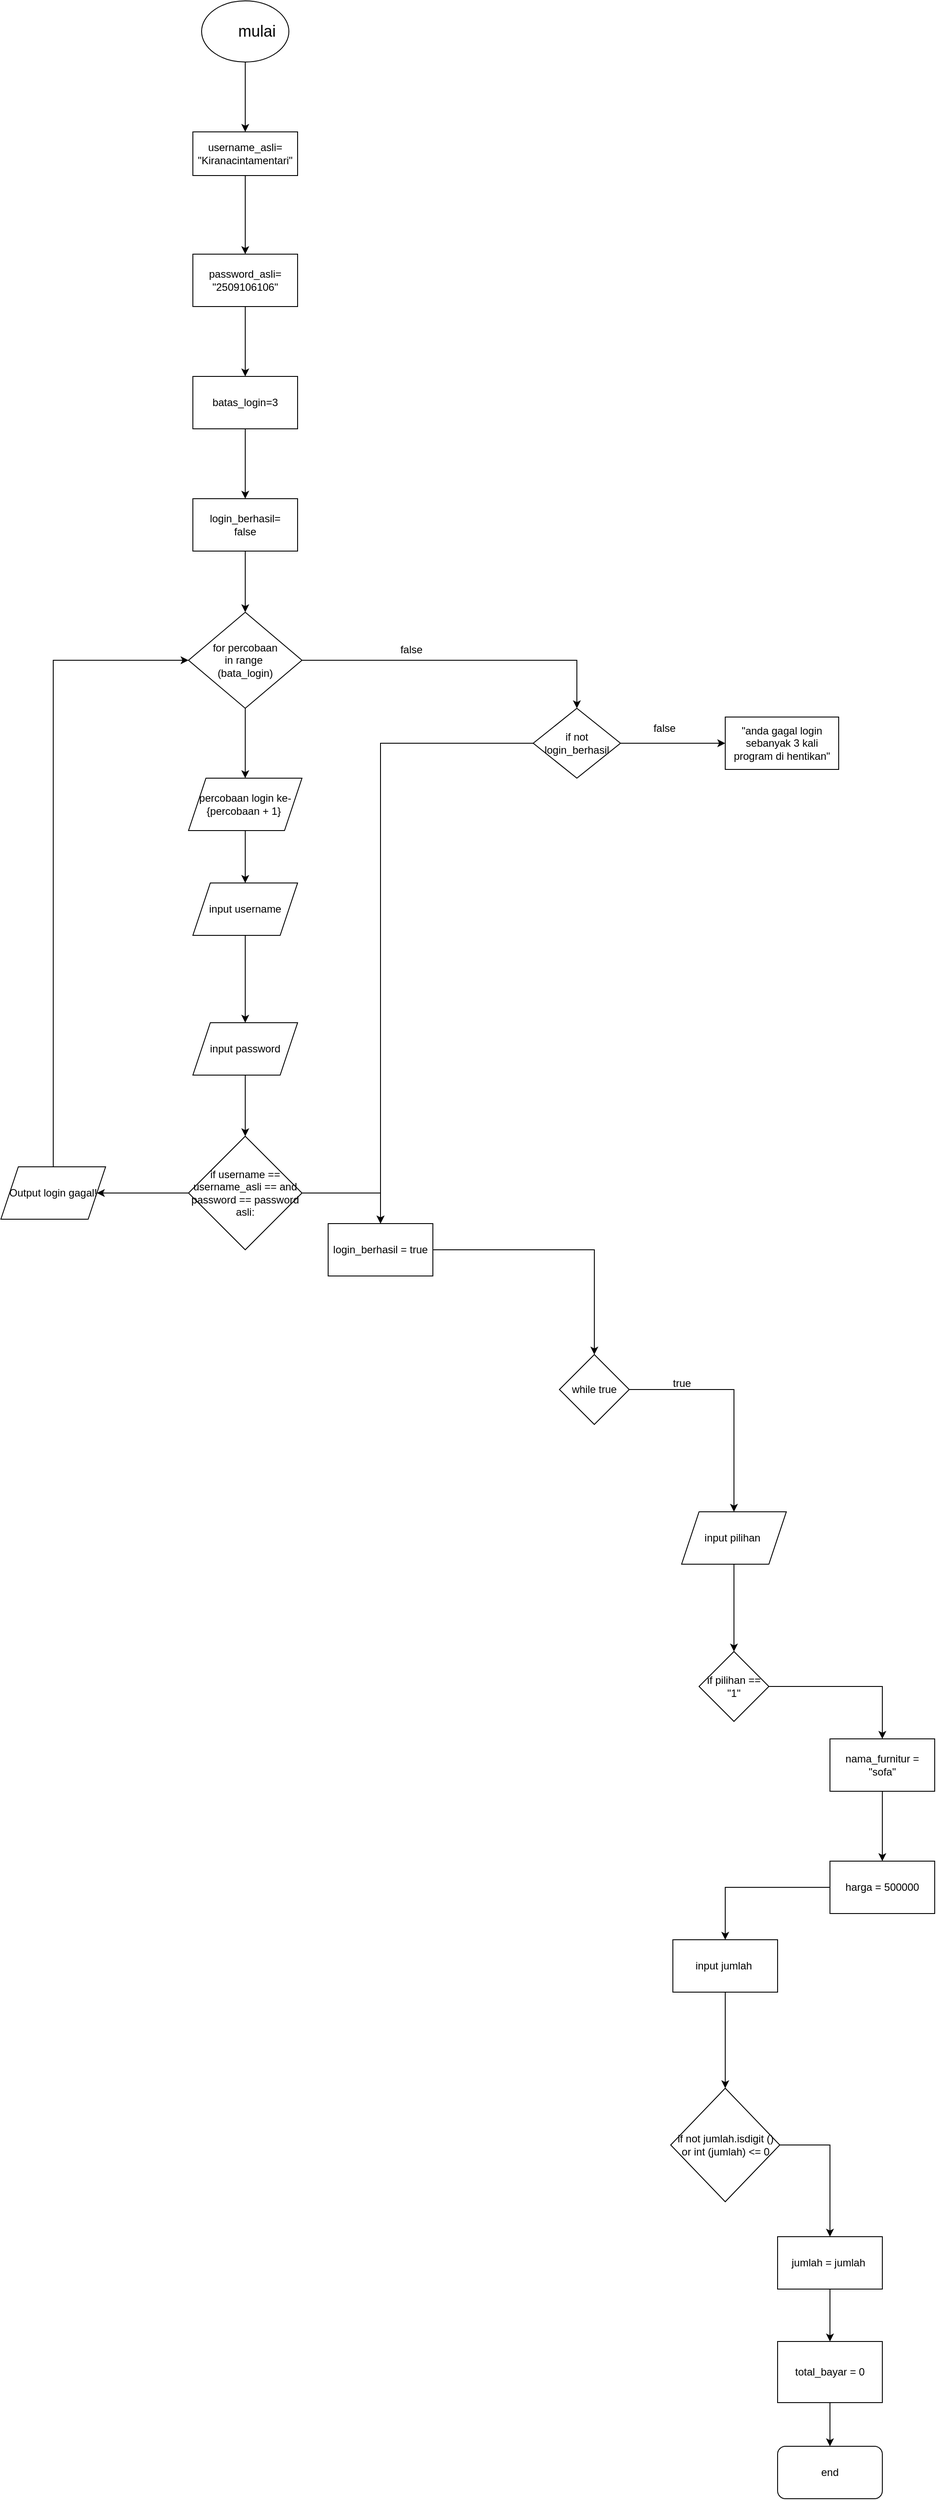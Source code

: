 <mxfile version="28.2.7" pages="4">
  <diagram name="Page-1" id="GvRuQdCMXNg_Fk4Ry_nd">
    <mxGraphModel dx="912" dy="1838" grid="1" gridSize="10" guides="1" tooltips="1" connect="1" arrows="1" fold="1" page="1" pageScale="1" pageWidth="827" pageHeight="1169" math="0" shadow="0">
      <root>
        <mxCell id="0" />
        <mxCell id="1" parent="0" />
        <mxCell id="LYfTnZYu33YeIZnlkIy6-5" style="edgeStyle=orthogonalEdgeStyle;rounded=0;orthogonalLoop=1;jettySize=auto;html=1;entryX=0.5;entryY=0;entryDx=0;entryDy=0;" parent="1" source="LYfTnZYu33YeIZnlkIy6-1" target="LYfTnZYu33YeIZnlkIy6-6" edge="1">
          <mxGeometry relative="1" as="geometry">
            <mxPoint x="380" y="-970" as="targetPoint" />
          </mxGeometry>
        </mxCell>
        <mxCell id="LYfTnZYu33YeIZnlkIy6-1" value="&lt;div style=&quot;&quot;&gt;&lt;span style=&quot;font-size: 18px; background-color: transparent; color: light-dark(rgb(0, 0, 0), rgb(255, 255, 255)); white-space: pre;&quot;&gt;&#x9;&lt;/span&gt;&lt;span style=&quot;font-size: 18px; background-color: transparent; color: light-dark(rgb(0, 0, 0), rgb(255, 255, 255));&quot;&gt;mulai&lt;/span&gt;&lt;/div&gt;" style="ellipse;whiteSpace=wrap;html=1;align=left;" parent="1" vertex="1">
          <mxGeometry x="330" y="-1130" width="100" height="70" as="geometry" />
        </mxCell>
        <mxCell id="LYfTnZYu33YeIZnlkIy6-11" style="edgeStyle=orthogonalEdgeStyle;rounded=0;orthogonalLoop=1;jettySize=auto;html=1;exitX=0.5;exitY=1;exitDx=0;exitDy=0;entryX=0.5;entryY=0;entryDx=0;entryDy=0;" parent="1" source="LYfTnZYu33YeIZnlkIy6-6" target="LYfTnZYu33YeIZnlkIy6-12" edge="1">
          <mxGeometry relative="1" as="geometry">
            <mxPoint x="380" y="-840" as="targetPoint" />
          </mxGeometry>
        </mxCell>
        <mxCell id="LYfTnZYu33YeIZnlkIy6-6" value="username_asli=&lt;div&gt;&quot;Kiranacintamentari&quot;&lt;/div&gt;" style="rounded=0;whiteSpace=wrap;html=1;" parent="1" vertex="1">
          <mxGeometry x="320" y="-980" width="120" height="50" as="geometry" />
        </mxCell>
        <mxCell id="LYfTnZYu33YeIZnlkIy6-13" style="edgeStyle=orthogonalEdgeStyle;rounded=0;orthogonalLoop=1;jettySize=auto;html=1;exitX=0.5;exitY=1;exitDx=0;exitDy=0;" parent="1" source="LYfTnZYu33YeIZnlkIy6-12" target="LYfTnZYu33YeIZnlkIy6-21" edge="1">
          <mxGeometry relative="1" as="geometry">
            <mxPoint x="460" y="-760" as="targetPoint" />
            <Array as="points" />
          </mxGeometry>
        </mxCell>
        <mxCell id="LYfTnZYu33YeIZnlkIy6-12" value="password_asli=&lt;div&gt;&quot;2509106106&quot;&lt;/div&gt;" style="rounded=0;whiteSpace=wrap;html=1;" parent="1" vertex="1">
          <mxGeometry x="320" y="-840" width="120" height="60" as="geometry" />
        </mxCell>
        <mxCell id="LYfTnZYu33YeIZnlkIy6-18" style="edgeStyle=orthogonalEdgeStyle;rounded=0;orthogonalLoop=1;jettySize=auto;html=1;exitX=0.5;exitY=1;exitDx=0;exitDy=0;entryX=0.5;entryY=0;entryDx=0;entryDy=0;" parent="1" source="LYfTnZYu33YeIZnlkIy6-14" target="LYfTnZYu33YeIZnlkIy6-19" edge="1">
          <mxGeometry relative="1" as="geometry">
            <mxPoint x="570" y="-310" as="targetPoint" />
            <Array as="points" />
          </mxGeometry>
        </mxCell>
        <mxCell id="LYfTnZYu33YeIZnlkIy6-14" value="login_berhasil=&lt;div&gt;false&lt;/div&gt;" style="rounded=0;whiteSpace=wrap;html=1;" parent="1" vertex="1">
          <mxGeometry x="320" y="-560" width="120" height="60" as="geometry" />
        </mxCell>
        <mxCell id="LYfTnZYu33YeIZnlkIy6-26" style="edgeStyle=orthogonalEdgeStyle;rounded=0;orthogonalLoop=1;jettySize=auto;html=1;exitX=0.5;exitY=1;exitDx=0;exitDy=0;entryX=0.5;entryY=0;entryDx=0;entryDy=0;" parent="1" source="LYfTnZYu33YeIZnlkIy6-19" target="LYfTnZYu33YeIZnlkIy6-39" edge="1">
          <mxGeometry relative="1" as="geometry">
            <mxPoint x="490" y="-270" as="targetPoint" />
            <Array as="points" />
          </mxGeometry>
        </mxCell>
        <mxCell id="LYfTnZYu33YeIZnlkIy6-19" value="for percobaan&lt;div&gt;in range&amp;nbsp;&lt;/div&gt;&lt;div&gt;(bata_login)&lt;/div&gt;" style="rhombus;whiteSpace=wrap;html=1;" parent="1" vertex="1">
          <mxGeometry x="315" y="-430" width="130" height="110" as="geometry" />
        </mxCell>
        <mxCell id="LYfTnZYu33YeIZnlkIy6-22" style="edgeStyle=orthogonalEdgeStyle;rounded=0;orthogonalLoop=1;jettySize=auto;html=1;exitX=0.5;exitY=1;exitDx=0;exitDy=0;entryX=0.5;entryY=0;entryDx=0;entryDy=0;" parent="1" source="LYfTnZYu33YeIZnlkIy6-21" target="LYfTnZYu33YeIZnlkIy6-14" edge="1">
          <mxGeometry relative="1" as="geometry" />
        </mxCell>
        <mxCell id="LYfTnZYu33YeIZnlkIy6-21" value="batas_login=3" style="rounded=0;whiteSpace=wrap;html=1;" parent="1" vertex="1">
          <mxGeometry x="320" y="-700" width="120" height="60" as="geometry" />
        </mxCell>
        <mxCell id="LYfTnZYu33YeIZnlkIy6-25" value="input username" style="shape=parallelogram;perimeter=parallelogramPerimeter;whiteSpace=wrap;html=1;fixedSize=1;" parent="1" vertex="1">
          <mxGeometry x="320" y="-120" width="120" height="60" as="geometry" />
        </mxCell>
        <mxCell id="LYfTnZYu33YeIZnlkIy6-34" style="edgeStyle=orthogonalEdgeStyle;rounded=0;orthogonalLoop=1;jettySize=auto;html=1;exitX=0.5;exitY=1;exitDx=0;exitDy=0;entryX=0.5;entryY=0;entryDx=0;entryDy=0;" parent="1" source="LYfTnZYu33YeIZnlkIy6-25" target="LYfTnZYu33YeIZnlkIy6-35" edge="1">
          <mxGeometry relative="1" as="geometry">
            <mxPoint x="400" y="70" as="targetPoint" />
            <mxPoint x="400" y="-30" as="sourcePoint" />
            <Array as="points" />
          </mxGeometry>
        </mxCell>
        <mxCell id="LYfTnZYu33YeIZnlkIy6-37" style="edgeStyle=orthogonalEdgeStyle;rounded=0;orthogonalLoop=1;jettySize=auto;html=1;exitX=0.5;exitY=1;exitDx=0;exitDy=0;entryX=0.5;entryY=0;entryDx=0;entryDy=0;" parent="1" source="LYfTnZYu33YeIZnlkIy6-35" target="LYfTnZYu33YeIZnlkIy6-36" edge="1">
          <mxGeometry relative="1" as="geometry">
            <mxPoint x="380" y="190" as="targetPoint" />
          </mxGeometry>
        </mxCell>
        <mxCell id="LYfTnZYu33YeIZnlkIy6-35" value="input password" style="shape=parallelogram;perimeter=parallelogramPerimeter;whiteSpace=wrap;html=1;fixedSize=1;" parent="1" vertex="1">
          <mxGeometry x="320" y="40" width="120" height="60" as="geometry" />
        </mxCell>
        <mxCell id="LYfTnZYu33YeIZnlkIy6-43" style="edgeStyle=orthogonalEdgeStyle;rounded=0;orthogonalLoop=1;jettySize=auto;html=1;exitX=0;exitY=0.5;exitDx=0;exitDy=0;" parent="1" source="LYfTnZYu33YeIZnlkIy6-36" target="LYfTnZYu33YeIZnlkIy6-42" edge="1">
          <mxGeometry relative="1" as="geometry" />
        </mxCell>
        <mxCell id="WpUfCcdCp9xO6fRKBpz8-29" style="edgeStyle=orthogonalEdgeStyle;rounded=0;orthogonalLoop=1;jettySize=auto;html=1;exitX=1;exitY=0.5;exitDx=0;exitDy=0;entryX=0.5;entryY=0;entryDx=0;entryDy=0;" parent="1" source="LYfTnZYu33YeIZnlkIy6-36" target="WpUfCcdCp9xO6fRKBpz8-26" edge="1">
          <mxGeometry relative="1" as="geometry">
            <mxPoint x="540" y="235" as="targetPoint" />
          </mxGeometry>
        </mxCell>
        <mxCell id="LYfTnZYu33YeIZnlkIy6-36" value="if username == username_asli == and password == password asli:" style="rhombus;whiteSpace=wrap;html=1;" parent="1" vertex="1">
          <mxGeometry x="315" y="170" width="130" height="130" as="geometry" />
        </mxCell>
        <mxCell id="LYfTnZYu33YeIZnlkIy6-39" value="percobaan login ke-{percobaan + 1}&amp;nbsp;" style="shape=parallelogram;perimeter=parallelogramPerimeter;whiteSpace=wrap;html=1;fixedSize=1;" parent="1" vertex="1">
          <mxGeometry x="315" y="-240" width="130" height="60" as="geometry" />
        </mxCell>
        <mxCell id="LYfTnZYu33YeIZnlkIy6-41" value="" style="endArrow=classic;html=1;rounded=0;exitX=0.5;exitY=1;exitDx=0;exitDy=0;entryX=0.5;entryY=0;entryDx=0;entryDy=0;" parent="1" source="LYfTnZYu33YeIZnlkIy6-39" target="LYfTnZYu33YeIZnlkIy6-25" edge="1">
          <mxGeometry width="50" height="50" relative="1" as="geometry">
            <mxPoint x="670" y="-190" as="sourcePoint" />
            <mxPoint x="720" y="-240" as="targetPoint" />
          </mxGeometry>
        </mxCell>
        <mxCell id="LYfTnZYu33YeIZnlkIy6-42" value="Output login gagal!" style="shape=parallelogram;perimeter=parallelogramPerimeter;whiteSpace=wrap;html=1;fixedSize=1;" parent="1" vertex="1">
          <mxGeometry x="100" y="205" width="120" height="60" as="geometry" />
        </mxCell>
        <mxCell id="WpUfCcdCp9xO6fRKBpz8-1" value="" style="endArrow=classic;html=1;rounded=0;exitX=0.5;exitY=0;exitDx=0;exitDy=0;entryX=0;entryY=0.5;entryDx=0;entryDy=0;edgeStyle=orthogonalEdgeStyle;" parent="1" source="LYfTnZYu33YeIZnlkIy6-42" target="LYfTnZYu33YeIZnlkIy6-19" edge="1">
          <mxGeometry width="50" height="50" relative="1" as="geometry">
            <mxPoint x="150" y="60" as="sourcePoint" />
            <mxPoint x="200" y="10" as="targetPoint" />
          </mxGeometry>
        </mxCell>
        <mxCell id="WpUfCcdCp9xO6fRKBpz8-5" style="edgeStyle=orthogonalEdgeStyle;rounded=0;orthogonalLoop=1;jettySize=auto;html=1;entryX=0;entryY=0.5;entryDx=0;entryDy=0;" parent="1" source="WpUfCcdCp9xO6fRKBpz8-2" target="WpUfCcdCp9xO6fRKBpz8-6" edge="1">
          <mxGeometry relative="1" as="geometry">
            <mxPoint x="930" y="-280" as="targetPoint" />
          </mxGeometry>
        </mxCell>
        <mxCell id="WpUfCcdCp9xO6fRKBpz8-2" value="if not login_berhasil" style="rhombus;whiteSpace=wrap;html=1;" parent="1" vertex="1">
          <mxGeometry x="710" y="-320" width="100" height="80" as="geometry" />
        </mxCell>
        <mxCell id="WpUfCcdCp9xO6fRKBpz8-3" value="" style="endArrow=classic;html=1;rounded=0;exitX=1;exitY=0.5;exitDx=0;exitDy=0;entryX=0.5;entryY=0;entryDx=0;entryDy=0;edgeStyle=orthogonalEdgeStyle;" parent="1" source="LYfTnZYu33YeIZnlkIy6-19" target="WpUfCcdCp9xO6fRKBpz8-2" edge="1">
          <mxGeometry width="50" height="50" relative="1" as="geometry">
            <mxPoint x="400" y="-210" as="sourcePoint" />
            <mxPoint x="650" y="-290" as="targetPoint" />
          </mxGeometry>
        </mxCell>
        <mxCell id="WpUfCcdCp9xO6fRKBpz8-4" value="false" style="text;html=1;align=center;verticalAlign=middle;resizable=0;points=[];autosize=1;strokeColor=none;fillColor=none;" parent="1" vertex="1">
          <mxGeometry x="545" y="-402" width="50" height="30" as="geometry" />
        </mxCell>
        <mxCell id="WpUfCcdCp9xO6fRKBpz8-6" value="&quot;anda gagal login sebanyak 3 kali program di hentikan&quot;" style="rounded=0;whiteSpace=wrap;html=1;" parent="1" vertex="1">
          <mxGeometry x="930" y="-310" width="130" height="60" as="geometry" />
        </mxCell>
        <mxCell id="WpUfCcdCp9xO6fRKBpz8-10" value="false" style="text;html=1;align=center;verticalAlign=middle;resizable=0;points=[];autosize=1;strokeColor=none;fillColor=none;" parent="1" vertex="1">
          <mxGeometry x="835" y="-312" width="50" height="30" as="geometry" />
        </mxCell>
        <mxCell id="WpUfCcdCp9xO6fRKBpz8-31" value="" style="edgeStyle=orthogonalEdgeStyle;rounded=0;orthogonalLoop=1;jettySize=auto;html=1;" parent="1" source="WpUfCcdCp9xO6fRKBpz8-26" target="WpUfCcdCp9xO6fRKBpz8-30" edge="1">
          <mxGeometry relative="1" as="geometry" />
        </mxCell>
        <mxCell id="WpUfCcdCp9xO6fRKBpz8-26" value="login_berhasil = true" style="rounded=0;whiteSpace=wrap;html=1;" parent="1" vertex="1">
          <mxGeometry x="475" y="270" width="120" height="60" as="geometry" />
        </mxCell>
        <mxCell id="WpUfCcdCp9xO6fRKBpz8-27" value="" style="endArrow=classic;html=1;rounded=0;exitX=0;exitY=0.5;exitDx=0;exitDy=0;entryX=0.5;entryY=0;entryDx=0;entryDy=0;edgeStyle=orthogonalEdgeStyle;" parent="1" source="WpUfCcdCp9xO6fRKBpz8-2" target="WpUfCcdCp9xO6fRKBpz8-26" edge="1">
          <mxGeometry width="50" height="50" relative="1" as="geometry">
            <mxPoint x="720" y="30" as="sourcePoint" />
            <mxPoint x="770" y="-20" as="targetPoint" />
          </mxGeometry>
        </mxCell>
        <mxCell id="WpUfCcdCp9xO6fRKBpz8-34" style="edgeStyle=orthogonalEdgeStyle;rounded=0;orthogonalLoop=1;jettySize=auto;html=1;exitX=1;exitY=0.5;exitDx=0;exitDy=0;entryX=0.5;entryY=0;entryDx=0;entryDy=0;" parent="1" source="WpUfCcdCp9xO6fRKBpz8-30" target="WpUfCcdCp9xO6fRKBpz8-32" edge="1">
          <mxGeometry relative="1" as="geometry">
            <mxPoint x="970.0" y="460.217" as="targetPoint" />
          </mxGeometry>
        </mxCell>
        <mxCell id="WpUfCcdCp9xO6fRKBpz8-30" value="while true" style="rhombus;whiteSpace=wrap;html=1;" parent="1" vertex="1">
          <mxGeometry x="740" y="420" width="80" height="80" as="geometry" />
        </mxCell>
        <mxCell id="WpUfCcdCp9xO6fRKBpz8-38" style="edgeStyle=orthogonalEdgeStyle;rounded=0;orthogonalLoop=1;jettySize=auto;html=1;entryX=0.5;entryY=0;entryDx=0;entryDy=0;" parent="1" source="WpUfCcdCp9xO6fRKBpz8-32" target="WpUfCcdCp9xO6fRKBpz8-37" edge="1">
          <mxGeometry relative="1" as="geometry" />
        </mxCell>
        <mxCell id="WpUfCcdCp9xO6fRKBpz8-32" value="input pilihan&amp;nbsp;" style="shape=parallelogram;perimeter=parallelogramPerimeter;whiteSpace=wrap;html=1;fixedSize=1;" parent="1" vertex="1">
          <mxGeometry x="880" y="600" width="120" height="60" as="geometry" />
        </mxCell>
        <mxCell id="WpUfCcdCp9xO6fRKBpz8-41" style="edgeStyle=orthogonalEdgeStyle;rounded=0;orthogonalLoop=1;jettySize=auto;html=1;exitX=1;exitY=0.5;exitDx=0;exitDy=0;entryX=0.5;entryY=0;entryDx=0;entryDy=0;" parent="1" source="WpUfCcdCp9xO6fRKBpz8-37" target="WpUfCcdCp9xO6fRKBpz8-46" edge="1">
          <mxGeometry relative="1" as="geometry">
            <mxPoint x="1100" y="850" as="targetPoint" />
          </mxGeometry>
        </mxCell>
        <mxCell id="WpUfCcdCp9xO6fRKBpz8-37" value="if pilihan == &quot;1&quot;" style="rhombus;whiteSpace=wrap;html=1;" parent="1" vertex="1">
          <mxGeometry x="900" y="760" width="80" height="80" as="geometry" />
        </mxCell>
        <mxCell id="WpUfCcdCp9xO6fRKBpz8-42" value="true" style="text;html=1;align=center;verticalAlign=middle;resizable=0;points=[];autosize=1;strokeColor=none;fillColor=none;" parent="1" vertex="1">
          <mxGeometry x="860" y="438" width="40" height="30" as="geometry" />
        </mxCell>
        <mxCell id="WpUfCcdCp9xO6fRKBpz8-44" style="edgeStyle=orthogonalEdgeStyle;rounded=0;orthogonalLoop=1;jettySize=auto;html=1;entryX=0.5;entryY=0;entryDx=0;entryDy=0;" parent="1" edge="1">
          <mxGeometry relative="1" as="geometry">
            <mxPoint x="1100" y="860" as="sourcePoint" />
            <mxPoint x="1100" y="860" as="targetPoint" />
          </mxGeometry>
        </mxCell>
        <mxCell id="WpUfCcdCp9xO6fRKBpz8-49" style="edgeStyle=orthogonalEdgeStyle;rounded=0;orthogonalLoop=1;jettySize=auto;html=1;entryX=0.5;entryY=0;entryDx=0;entryDy=0;" parent="1" source="WpUfCcdCp9xO6fRKBpz8-46" target="WpUfCcdCp9xO6fRKBpz8-48" edge="1">
          <mxGeometry relative="1" as="geometry" />
        </mxCell>
        <mxCell id="WpUfCcdCp9xO6fRKBpz8-46" value="nama_furnitur = &quot;sofa&quot;" style="rounded=0;whiteSpace=wrap;html=1;" parent="1" vertex="1">
          <mxGeometry x="1050" y="860" width="120" height="60" as="geometry" />
        </mxCell>
        <mxCell id="WpUfCcdCp9xO6fRKBpz8-52" style="edgeStyle=orthogonalEdgeStyle;rounded=0;orthogonalLoop=1;jettySize=auto;html=1;entryX=0.5;entryY=0;entryDx=0;entryDy=0;" parent="1" source="WpUfCcdCp9xO6fRKBpz8-48" target="WpUfCcdCp9xO6fRKBpz8-53" edge="1">
          <mxGeometry relative="1" as="geometry">
            <mxPoint x="930" y="1090" as="targetPoint" />
            <Array as="points">
              <mxPoint x="930" y="1030" />
            </Array>
          </mxGeometry>
        </mxCell>
        <mxCell id="WpUfCcdCp9xO6fRKBpz8-48" value="harga = 500000" style="rounded=0;whiteSpace=wrap;html=1;" parent="1" vertex="1">
          <mxGeometry x="1050" y="1000" width="120" height="60" as="geometry" />
        </mxCell>
        <mxCell id="WpUfCcdCp9xO6fRKBpz8-55" value="" style="edgeStyle=orthogonalEdgeStyle;rounded=0;orthogonalLoop=1;jettySize=auto;html=1;" parent="1" source="WpUfCcdCp9xO6fRKBpz8-53" target="WpUfCcdCp9xO6fRKBpz8-54" edge="1">
          <mxGeometry relative="1" as="geometry" />
        </mxCell>
        <mxCell id="WpUfCcdCp9xO6fRKBpz8-53" value="input jumlah&amp;nbsp;" style="rounded=0;whiteSpace=wrap;html=1;" parent="1" vertex="1">
          <mxGeometry x="870" y="1090" width="120" height="60" as="geometry" />
        </mxCell>
        <mxCell id="WpUfCcdCp9xO6fRKBpz8-69" style="edgeStyle=orthogonalEdgeStyle;rounded=0;orthogonalLoop=1;jettySize=auto;html=1;exitX=1;exitY=0.5;exitDx=0;exitDy=0;" parent="1" source="WpUfCcdCp9xO6fRKBpz8-54" target="WpUfCcdCp9xO6fRKBpz8-70" edge="1">
          <mxGeometry relative="1" as="geometry">
            <mxPoint x="1080" y="1324.706" as="targetPoint" />
          </mxGeometry>
        </mxCell>
        <mxCell id="WpUfCcdCp9xO6fRKBpz8-54" value="if not jumlah.isdigit () or int (jumlah) &amp;lt;= 0" style="rhombus;whiteSpace=wrap;html=1;" parent="1" vertex="1">
          <mxGeometry x="867.5" y="1260" width="125" height="130" as="geometry" />
        </mxCell>
        <mxCell id="WpUfCcdCp9xO6fRKBpz8-72" style="edgeStyle=orthogonalEdgeStyle;rounded=0;orthogonalLoop=1;jettySize=auto;html=1;entryX=0.5;entryY=0;entryDx=0;entryDy=0;" parent="1" source="WpUfCcdCp9xO6fRKBpz8-70" target="WpUfCcdCp9xO6fRKBpz8-71" edge="1">
          <mxGeometry relative="1" as="geometry" />
        </mxCell>
        <mxCell id="WpUfCcdCp9xO6fRKBpz8-70" value="jumlah = jumlah&amp;nbsp;" style="rounded=0;whiteSpace=wrap;html=1;" parent="1" vertex="1">
          <mxGeometry x="990" y="1430" width="120" height="60" as="geometry" />
        </mxCell>
        <mxCell id="WpUfCcdCp9xO6fRKBpz8-76" style="edgeStyle=orthogonalEdgeStyle;rounded=0;orthogonalLoop=1;jettySize=auto;html=1;exitX=0.5;exitY=1;exitDx=0;exitDy=0;entryX=0.5;entryY=0;entryDx=0;entryDy=0;" parent="1" source="WpUfCcdCp9xO6fRKBpz8-71" target="WpUfCcdCp9xO6fRKBpz8-75" edge="1">
          <mxGeometry relative="1" as="geometry" />
        </mxCell>
        <mxCell id="WpUfCcdCp9xO6fRKBpz8-71" value="total_bayar = 0" style="rounded=0;whiteSpace=wrap;html=1;" parent="1" vertex="1">
          <mxGeometry x="990" y="1550" width="120" height="70" as="geometry" />
        </mxCell>
        <mxCell id="WpUfCcdCp9xO6fRKBpz8-75" value="end" style="rounded=1;whiteSpace=wrap;html=1;" parent="1" vertex="1">
          <mxGeometry x="990" y="1670" width="120" height="60" as="geometry" />
        </mxCell>
      </root>
    </mxGraphModel>
  </diagram>
  <diagram id="Z9yGN_RMW_34atVlPL8L" name="Page-2">
    <mxGraphModel dx="992" dy="543" grid="1" gridSize="10" guides="1" tooltips="1" connect="1" arrows="1" fold="1" page="1" pageScale="1" pageWidth="827" pageHeight="1169" math="0" shadow="0">
      <root>
        <mxCell id="0" />
        <mxCell id="1" parent="0" />
        <mxCell id="Jk32lC9stddEkb2-xA3J-1" value="mulai" style="ellipse;whiteSpace=wrap;html=1;" vertex="1" parent="1">
          <mxGeometry x="310" y="90" width="120" height="80" as="geometry" />
        </mxCell>
        <mxCell id="Jk32lC9stddEkb2-xA3J-3" style="edgeStyle=orthogonalEdgeStyle;rounded=0;orthogonalLoop=1;jettySize=auto;html=1;exitX=0.5;exitY=1;exitDx=0;exitDy=0;entryX=0.5;entryY=0;entryDx=0;entryDy=0;" edge="1" parent="1" source="Jk32lC9stddEkb2-xA3J-1" target="Jk32lC9stddEkb2-xA3J-4">
          <mxGeometry relative="1" as="geometry">
            <mxPoint x="369.96" y="260.02" as="targetPoint" />
            <Array as="points" />
          </mxGeometry>
        </mxCell>
        <mxCell id="Jk32lC9stddEkb2-xA3J-6" style="edgeStyle=orthogonalEdgeStyle;rounded=0;orthogonalLoop=1;jettySize=auto;html=1;entryX=0.5;entryY=0;entryDx=0;entryDy=0;" edge="1" parent="1" source="Jk32lC9stddEkb2-xA3J-4" target="Jk32lC9stddEkb2-xA3J-5">
          <mxGeometry relative="1" as="geometry" />
        </mxCell>
        <mxCell id="Jk32lC9stddEkb2-xA3J-4" value="input nilai" style="shape=parallelogram;perimeter=parallelogramPerimeter;whiteSpace=wrap;html=1;fixedSize=1;" vertex="1" parent="1">
          <mxGeometry x="300" y="280" width="140" height="80" as="geometry" />
        </mxCell>
        <mxCell id="Jk32lC9stddEkb2-xA3J-5" value="if nilai ==&amp;nbsp; &quot;80&quot;" style="rhombus;whiteSpace=wrap;html=1;" vertex="1" parent="1">
          <mxGeometry x="320" y="450" width="100" height="100" as="geometry" />
        </mxCell>
        <mxCell id="Jk32lC9stddEkb2-xA3J-14" value="elif nilai == &quot;60&quot;" style="rhombus;whiteSpace=wrap;html=1;" vertex="1" parent="1">
          <mxGeometry x="200" y="570" width="80" height="80" as="geometry" />
        </mxCell>
        <mxCell id="Jk32lC9stddEkb2-xA3J-18" value="" style="endArrow=classic;html=1;rounded=0;exitX=0.5;exitY=0;exitDx=0;exitDy=0;entryX=0;entryY=0.5;entryDx=0;entryDy=0;edgeStyle=orthogonalEdgeStyle;" edge="1" parent="1" source="Jk32lC9stddEkb2-xA3J-14" target="Jk32lC9stddEkb2-xA3J-5">
          <mxGeometry width="50" height="50" relative="1" as="geometry">
            <mxPoint x="370" y="550" as="sourcePoint" />
            <mxPoint x="420" y="500" as="targetPoint" />
          </mxGeometry>
        </mxCell>
        <mxCell id="Jk32lC9stddEkb2-xA3J-19" value="output &quot;selamat, kamu lulus dengan perdikat sangat baik" style="shape=parallelogram;perimeter=parallelogramPerimeter;whiteSpace=wrap;html=1;fixedSize=1;" vertex="1" parent="1">
          <mxGeometry x="490" y="580" width="140" height="60" as="geometry" />
        </mxCell>
        <mxCell id="Jk32lC9stddEkb2-xA3J-21" value="" style="endArrow=classic;html=1;rounded=0;entryX=1;entryY=0.5;entryDx=0;entryDy=0;exitX=0.5;exitY=0;exitDx=0;exitDy=0;edgeStyle=orthogonalEdgeStyle;" edge="1" parent="1" source="Jk32lC9stddEkb2-xA3J-19" target="Jk32lC9stddEkb2-xA3J-5">
          <mxGeometry width="50" height="50" relative="1" as="geometry">
            <mxPoint x="410" y="680" as="sourcePoint" />
            <mxPoint x="460" y="630" as="targetPoint" />
          </mxGeometry>
        </mxCell>
        <mxCell id="Jk32lC9stddEkb2-xA3J-22" value="true" style="text;html=1;align=center;verticalAlign=middle;resizable=0;points=[];autosize=1;strokeColor=none;fillColor=none;" vertex="1" parent="1">
          <mxGeometry x="450" y="478" width="40" height="30" as="geometry" />
        </mxCell>
        <mxCell id="Jk32lC9stddEkb2-xA3J-24" value="false&amp;nbsp;" style="text;html=1;align=center;verticalAlign=middle;resizable=0;points=[];autosize=1;strokeColor=none;fillColor=none;" vertex="1" parent="1">
          <mxGeometry x="245" y="478" width="50" height="30" as="geometry" />
        </mxCell>
        <mxCell id="Jk32lC9stddEkb2-xA3J-25" value="output &quot;kamu lulus,tapi perlu bimbingan tambahan&amp;nbsp;" style="shape=parallelogram;perimeter=parallelogramPerimeter;whiteSpace=wrap;html=1;fixedSize=1;" vertex="1" parent="1">
          <mxGeometry x="260" y="710" width="120" height="60" as="geometry" />
        </mxCell>
        <mxCell id="Jk32lC9stddEkb2-xA3J-26" value="" style="endArrow=classic;html=1;rounded=0;exitX=1;exitY=0.5;exitDx=0;exitDy=0;entryX=0.57;entryY=-0.036;entryDx=0;entryDy=0;entryPerimeter=0;edgeStyle=orthogonalEdgeStyle;" edge="1" parent="1" source="Jk32lC9stddEkb2-xA3J-14" target="Jk32lC9stddEkb2-xA3J-25">
          <mxGeometry width="50" height="50" relative="1" as="geometry">
            <mxPoint x="350" y="670" as="sourcePoint" />
            <mxPoint x="400" y="620" as="targetPoint" />
          </mxGeometry>
        </mxCell>
        <mxCell id="Jk32lC9stddEkb2-xA3J-29" value="true" style="text;html=1;align=center;verticalAlign=middle;resizable=0;points=[];autosize=1;strokeColor=none;fillColor=none;" vertex="1" parent="1">
          <mxGeometry x="280" y="588" width="40" height="30" as="geometry" />
        </mxCell>
        <mxCell id="Jk32lC9stddEkb2-xA3J-30" value="output &quot;kamu harus mengulangi ujian&quot;" style="shape=parallelogram;perimeter=parallelogramPerimeter;whiteSpace=wrap;html=1;fixedSize=1;" vertex="1" parent="1">
          <mxGeometry x="60" y="730" width="120" height="60" as="geometry" />
        </mxCell>
        <mxCell id="Jk32lC9stddEkb2-xA3J-31" value="" style="endArrow=classic;html=1;rounded=0;entryX=0;entryY=0.5;entryDx=0;entryDy=0;exitX=0.611;exitY=-0.001;exitDx=0;exitDy=0;exitPerimeter=0;edgeStyle=orthogonalEdgeStyle;" edge="1" parent="1" source="Jk32lC9stddEkb2-xA3J-30" target="Jk32lC9stddEkb2-xA3J-14">
          <mxGeometry width="50" height="50" relative="1" as="geometry">
            <mxPoint x="380" y="730" as="sourcePoint" />
            <mxPoint x="430" y="680" as="targetPoint" />
          </mxGeometry>
        </mxCell>
        <mxCell id="Jk32lC9stddEkb2-xA3J-32" value="selesai" style="ellipse;whiteSpace=wrap;html=1;" vertex="1" parent="1">
          <mxGeometry x="380" y="910" width="120" height="80" as="geometry" />
        </mxCell>
        <mxCell id="Jk32lC9stddEkb2-xA3J-35" value="" style="endArrow=classic;startArrow=classic;html=1;rounded=0;exitX=0.417;exitY=1;exitDx=0;exitDy=0;exitPerimeter=0;entryX=0.002;entryY=0.397;entryDx=0;entryDy=0;entryPerimeter=0;edgeStyle=orthogonalEdgeStyle;" edge="1" parent="1" source="Jk32lC9stddEkb2-xA3J-30" target="Jk32lC9stddEkb2-xA3J-32">
          <mxGeometry width="50" height="50" relative="1" as="geometry">
            <mxPoint x="400" y="760" as="sourcePoint" />
            <mxPoint x="450" y="710" as="targetPoint" />
          </mxGeometry>
        </mxCell>
        <mxCell id="Jk32lC9stddEkb2-xA3J-37" value="" style="endArrow=classic;startArrow=classic;html=1;rounded=0;entryX=0.5;entryY=1;entryDx=0;entryDy=0;exitX=1;exitY=0.375;exitDx=0;exitDy=0;exitPerimeter=0;edgeStyle=orthogonalEdgeStyle;" edge="1" parent="1" source="Jk32lC9stddEkb2-xA3J-32" target="Jk32lC9stddEkb2-xA3J-19">
          <mxGeometry width="50" height="50" relative="1" as="geometry">
            <mxPoint x="400" y="760" as="sourcePoint" />
            <mxPoint x="450" y="710" as="targetPoint" />
          </mxGeometry>
        </mxCell>
      </root>
    </mxGraphModel>
  </diagram>
  <diagram id="cqmvaP9fR8wKRkLOfJuI" name="Page-3">
    <mxGraphModel dx="1213" dy="1821" grid="1" gridSize="10" guides="1" tooltips="1" connect="1" arrows="1" fold="1" page="1" pageScale="1" pageWidth="827" pageHeight="1169" math="0" shadow="0">
      <root>
        <mxCell id="0" />
        <mxCell id="1" parent="0" />
        <mxCell id="hF3Q2Q1DuJKhR1s3KDPS-4" style="edgeStyle=orthogonalEdgeStyle;rounded=0;orthogonalLoop=1;jettySize=auto;html=1;entryX=0.5;entryY=0;entryDx=0;entryDy=0;" edge="1" parent="1" source="B0-3vHnuaoGszhS2SNkm-1" target="hF3Q2Q1DuJKhR1s3KDPS-1">
          <mxGeometry relative="1" as="geometry" />
        </mxCell>
        <mxCell id="B0-3vHnuaoGszhS2SNkm-1" value="Mulai&amp;nbsp;" style="ellipse;whiteSpace=wrap;html=1;" parent="1" vertex="1">
          <mxGeometry x="294" y="-750" width="120" height="80" as="geometry" />
        </mxCell>
        <mxCell id="hF3Q2Q1DuJKhR1s3KDPS-6" style="edgeStyle=orthogonalEdgeStyle;rounded=0;orthogonalLoop=1;jettySize=auto;html=1;entryX=0.5;entryY=0;entryDx=0;entryDy=0;" edge="1" parent="1" source="hF3Q2Q1DuJKhR1s3KDPS-1" target="hF3Q2Q1DuJKhR1s3KDPS-5">
          <mxGeometry relative="1" as="geometry" />
        </mxCell>
        <mxCell id="hF3Q2Q1DuJKhR1s3KDPS-1" value="batu_kapur= {1,2,3,4,5,6,7,8,9,10 jumblah = 0" style="rounded=0;whiteSpace=wrap;html=1;" vertex="1" parent="1">
          <mxGeometry x="294" y="-584" width="120" height="60" as="geometry" />
        </mxCell>
        <mxCell id="hF3Q2Q1DuJKhR1s3KDPS-5" value="for batu in batu_kapur" style="rhombus;whiteSpace=wrap;html=1;" vertex="1" parent="1">
          <mxGeometry x="314" y="-440" width="80" height="80" as="geometry" />
        </mxCell>
        <mxCell id="hF3Q2Q1DuJKhR1s3KDPS-15" style="edgeStyle=orthogonalEdgeStyle;rounded=0;orthogonalLoop=1;jettySize=auto;html=1;exitX=0.75;exitY=1;exitDx=0;exitDy=0;" edge="1" parent="1" source="hF3Q2Q1DuJKhR1s3KDPS-7" target="hF3Q2Q1DuJKhR1s3KDPS-13">
          <mxGeometry relative="1" as="geometry" />
        </mxCell>
        <mxCell id="hF3Q2Q1DuJKhR1s3KDPS-7" value="&quot;jumlah total batu kapur disekolah&quot;" style="rounded=0;whiteSpace=wrap;html=1;" vertex="1" parent="1">
          <mxGeometry x="490" y="-370" width="120" height="60" as="geometry" />
        </mxCell>
        <mxCell id="hF3Q2Q1DuJKhR1s3KDPS-9" value="" style="endArrow=classic;startArrow=classic;html=1;rounded=0;exitX=1;exitY=0.5;exitDx=0;exitDy=0;entryX=0.635;entryY=0.002;entryDx=0;entryDy=0;entryPerimeter=0;edgeStyle=orthogonalEdgeStyle;" edge="1" parent="1" source="hF3Q2Q1DuJKhR1s3KDPS-5" target="hF3Q2Q1DuJKhR1s3KDPS-7">
          <mxGeometry width="50" height="50" relative="1" as="geometry">
            <mxPoint x="470" y="-430" as="sourcePoint" />
            <mxPoint x="520" y="-480" as="targetPoint" />
          </mxGeometry>
        </mxCell>
        <mxCell id="hF3Q2Q1DuJKhR1s3KDPS-10" value="jumlah += batu" style="rounded=0;whiteSpace=wrap;html=1;" vertex="1" parent="1">
          <mxGeometry x="120" y="-350" width="120" height="60" as="geometry" />
        </mxCell>
        <mxCell id="hF3Q2Q1DuJKhR1s3KDPS-12" value="" style="endArrow=classic;startArrow=classic;html=1;rounded=0;entryX=0.5;entryY=0;entryDx=0;entryDy=0;exitX=0;exitY=0.5;exitDx=0;exitDy=0;edgeStyle=orthogonalEdgeStyle;" edge="1" parent="1" source="hF3Q2Q1DuJKhR1s3KDPS-5" target="hF3Q2Q1DuJKhR1s3KDPS-10">
          <mxGeometry width="50" height="50" relative="1" as="geometry">
            <mxPoint x="350" y="-360" as="sourcePoint" />
            <mxPoint x="400" y="-410" as="targetPoint" />
          </mxGeometry>
        </mxCell>
        <mxCell id="hF3Q2Q1DuJKhR1s3KDPS-13" value="&quot;pelajaran hari ini : ulangi kebaikan dan hasil nya akan tumbuh&quot;" style="rounded=0;whiteSpace=wrap;html=1;" vertex="1" parent="1">
          <mxGeometry x="520" y="-240" width="120" height="60" as="geometry" />
        </mxCell>
        <mxCell id="hF3Q2Q1DuJKhR1s3KDPS-16" value="end" style="ellipse;whiteSpace=wrap;html=1;" vertex="1" parent="1">
          <mxGeometry x="370" y="-110" width="120" height="80" as="geometry" />
        </mxCell>
        <mxCell id="hF3Q2Q1DuJKhR1s3KDPS-17" value="" style="endArrow=classic;startArrow=classic;html=1;rounded=0;exitX=0.5;exitY=1;exitDx=0;exitDy=0;entryX=0;entryY=0.375;entryDx=0;entryDy=0;entryPerimeter=0;edgeStyle=orthogonalEdgeStyle;" edge="1" parent="1" source="hF3Q2Q1DuJKhR1s3KDPS-10" target="hF3Q2Q1DuJKhR1s3KDPS-16">
          <mxGeometry width="50" height="50" relative="1" as="geometry">
            <mxPoint x="350" y="-360" as="sourcePoint" />
            <mxPoint x="400" y="-410" as="targetPoint" />
          </mxGeometry>
        </mxCell>
        <mxCell id="hF3Q2Q1DuJKhR1s3KDPS-24" value="" style="endArrow=classic;startArrow=classic;html=1;rounded=0;exitX=0.5;exitY=1;exitDx=0;exitDy=0;entryX=1;entryY=0.5;entryDx=0;entryDy=0;edgeStyle=orthogonalEdgeStyle;" edge="1" parent="1" source="hF3Q2Q1DuJKhR1s3KDPS-13" target="hF3Q2Q1DuJKhR1s3KDPS-16">
          <mxGeometry width="50" height="50" relative="1" as="geometry">
            <mxPoint x="350" y="-180" as="sourcePoint" />
            <mxPoint x="400" y="-230" as="targetPoint" />
          </mxGeometry>
        </mxCell>
      </root>
    </mxGraphModel>
  </diagram>
  <diagram id="i7aKJFOj7nL7s6FAF49a" name="Page-4">
    <mxGraphModel dx="3055" dy="915" grid="1" gridSize="10" guides="1" tooltips="1" connect="1" arrows="1" fold="1" page="1" pageScale="1" pageWidth="827" pageHeight="1169" math="0" shadow="0">
      <root>
        <mxCell id="0" />
        <mxCell id="1" parent="0" />
        <mxCell id="zVJgpEIolp_prnYdFTZU-4" style="edgeStyle=orthogonalEdgeStyle;rounded=0;orthogonalLoop=1;jettySize=auto;html=1;entryX=0.5;entryY=0;entryDx=0;entryDy=0;" parent="1" source="zVJgpEIolp_prnYdFTZU-2" target="zVJgpEIolp_prnYdFTZU-3" edge="1">
          <mxGeometry relative="1" as="geometry" />
        </mxCell>
        <mxCell id="zVJgpEIolp_prnYdFTZU-2" value="start" style="ellipse;whiteSpace=wrap;html=1;" parent="1" vertex="1">
          <mxGeometry x="310" y="120" width="120" height="80" as="geometry" />
        </mxCell>
        <mxCell id="zVJgpEIolp_prnYdFTZU-33" style="edgeStyle=orthogonalEdgeStyle;rounded=0;orthogonalLoop=1;jettySize=auto;html=1;" parent="1" source="zVJgpEIolp_prnYdFTZU-3" target="zVJgpEIolp_prnYdFTZU-31" edge="1">
          <mxGeometry relative="1" as="geometry" />
        </mxCell>
        <mxCell id="zVJgpEIolp_prnYdFTZU-3" value="menu utama" style="shape=parallelogram;perimeter=parallelogramPerimeter;whiteSpace=wrap;html=1;fixedSize=1;" parent="1" vertex="1">
          <mxGeometry x="310" y="280" width="120" height="60" as="geometry" />
        </mxCell>
        <mxCell id="zVJgpEIolp_prnYdFTZU-19" style="edgeStyle=orthogonalEdgeStyle;rounded=0;orthogonalLoop=1;jettySize=auto;html=1;entryX=1;entryY=0.5;entryDx=0;entryDy=0;" parent="1" source="zVJgpEIolp_prnYdFTZU-8" target="zVJgpEIolp_prnYdFTZU-17" edge="1">
          <mxGeometry relative="1" as="geometry" />
        </mxCell>
        <mxCell id="zVJgpEIolp_prnYdFTZU-42" style="edgeStyle=orthogonalEdgeStyle;rounded=0;orthogonalLoop=1;jettySize=auto;html=1;exitX=0.5;exitY=1;exitDx=0;exitDy=0;" parent="1" source="zVJgpEIolp_prnYdFTZU-8" target="zVJgpEIolp_prnYdFTZU-40" edge="1">
          <mxGeometry relative="1" as="geometry" />
        </mxCell>
        <mxCell id="zVJgpEIolp_prnYdFTZU-8" value="login" style="rhombus;whiteSpace=wrap;html=1;" parent="1" vertex="1">
          <mxGeometry x="150" y="383" width="80" height="80" as="geometry" />
        </mxCell>
        <mxCell id="zVJgpEIolp_prnYdFTZU-21" style="edgeStyle=orthogonalEdgeStyle;rounded=0;orthogonalLoop=1;jettySize=auto;html=1;exitX=0;exitY=0.5;exitDx=0;exitDy=0;entryX=1;entryY=0.5;entryDx=0;entryDy=0;" parent="1" source="zVJgpEIolp_prnYdFTZU-17" target="zVJgpEIolp_prnYdFTZU-20" edge="1">
          <mxGeometry relative="1" as="geometry" />
        </mxCell>
        <mxCell id="zVJgpEIolp_prnYdFTZU-17" value="keluar" style="rhombus;whiteSpace=wrap;html=1;" parent="1" vertex="1">
          <mxGeometry x="20" y="383" width="80" height="80" as="geometry" />
        </mxCell>
        <mxCell id="zVJgpEIolp_prnYdFTZU-20" value="input tidak vlid&amp;nbsp;" style="shape=parallelogram;perimeter=parallelogramPerimeter;whiteSpace=wrap;html=1;fixedSize=1;" parent="1" vertex="1">
          <mxGeometry x="-160" y="393" width="120" height="60" as="geometry" />
        </mxCell>
        <mxCell id="zVJgpEIolp_prnYdFTZU-24" value="" style="endArrow=classic;html=1;rounded=0;entryX=0.613;entryY=0.07;entryDx=0;entryDy=0;entryPerimeter=0;edgeStyle=orthogonalEdgeStyle;" parent="1" source="zVJgpEIolp_prnYdFTZU-3" target="zVJgpEIolp_prnYdFTZU-20" edge="1">
          <mxGeometry width="50" height="50" relative="1" as="geometry">
            <mxPoint x="330" y="390" as="sourcePoint" />
            <mxPoint x="380" y="340" as="targetPoint" />
          </mxGeometry>
        </mxCell>
        <mxCell id="zVJgpEIolp_prnYdFTZU-25" value="no" style="text;html=1;align=center;verticalAlign=middle;resizable=0;points=[];autosize=1;strokeColor=none;fillColor=none;" parent="1" vertex="1">
          <mxGeometry x="-20" y="393" width="40" height="30" as="geometry" />
        </mxCell>
        <mxCell id="zVJgpEIolp_prnYdFTZU-26" value="no" style="text;html=1;align=center;verticalAlign=middle;resizable=0;points=[];autosize=1;strokeColor=none;fillColor=none;" parent="1" vertex="1">
          <mxGeometry x="110" y="393" width="40" height="30" as="geometry" />
        </mxCell>
        <mxCell id="zVJgpEIolp_prnYdFTZU-36" style="edgeStyle=orthogonalEdgeStyle;rounded=0;orthogonalLoop=1;jettySize=auto;html=1;exitX=0;exitY=0.5;exitDx=0;exitDy=0;entryX=1;entryY=0.5;entryDx=0;entryDy=0;" parent="1" source="zVJgpEIolp_prnYdFTZU-31" target="zVJgpEIolp_prnYdFTZU-8" edge="1">
          <mxGeometry relative="1" as="geometry" />
        </mxCell>
        <mxCell id="zVJgpEIolp_prnYdFTZU-31" value="register" style="rhombus;whiteSpace=wrap;html=1;" parent="1" vertex="1">
          <mxGeometry x="330" y="383" width="80" height="80" as="geometry" />
        </mxCell>
        <mxCell id="zVJgpEIolp_prnYdFTZU-37" value="no" style="text;html=1;align=center;verticalAlign=middle;resizable=0;points=[];autosize=1;strokeColor=none;fillColor=none;" parent="1" vertex="1">
          <mxGeometry x="260" y="393" width="40" height="30" as="geometry" />
        </mxCell>
        <mxCell id="zVJgpEIolp_prnYdFTZU-38" value="akun berhasil di buat&amp;nbsp;" style="rounded=0;whiteSpace=wrap;html=1;" parent="1" vertex="1">
          <mxGeometry x="310" y="630" width="120" height="60" as="geometry" />
        </mxCell>
        <mxCell id="zVJgpEIolp_prnYdFTZU-44" style="edgeStyle=orthogonalEdgeStyle;rounded=0;orthogonalLoop=1;jettySize=auto;html=1;entryX=0.5;entryY=0;entryDx=0;entryDy=0;" parent="1" source="zVJgpEIolp_prnYdFTZU-40" target="zVJgpEIolp_prnYdFTZU-43" edge="1">
          <mxGeometry relative="1" as="geometry" />
        </mxCell>
        <mxCell id="zVJgpEIolp_prnYdFTZU-40" value="input username dan password" style="shape=parallelogram;perimeter=parallelogramPerimeter;whiteSpace=wrap;html=1;fixedSize=1;" parent="1" vertex="1">
          <mxGeometry x="130" y="510" width="120" height="60" as="geometry" />
        </mxCell>
        <mxCell id="zVJgpEIolp_prnYdFTZU-48" style="edgeStyle=orthogonalEdgeStyle;rounded=0;orthogonalLoop=1;jettySize=auto;html=1;entryX=0.5;entryY=0;entryDx=0;entryDy=0;" parent="1" source="zVJgpEIolp_prnYdFTZU-43" target="zVJgpEIolp_prnYdFTZU-47" edge="1">
          <mxGeometry relative="1" as="geometry" />
        </mxCell>
        <mxCell id="zVJgpEIolp_prnYdFTZU-43" value="berhasil login&amp;nbsp;" style="rhombus;whiteSpace=wrap;html=1;" parent="1" vertex="1">
          <mxGeometry x="150" y="630" width="80" height="80" as="geometry" />
        </mxCell>
        <mxCell id="zVJgpEIolp_prnYdFTZU-50" style="edgeStyle=orthogonalEdgeStyle;rounded=0;orthogonalLoop=1;jettySize=auto;html=1;entryX=0.5;entryY=0;entryDx=0;entryDy=0;" parent="1" source="zVJgpEIolp_prnYdFTZU-47" target="zVJgpEIolp_prnYdFTZU-49" edge="1">
          <mxGeometry relative="1" as="geometry" />
        </mxCell>
        <mxCell id="zVJgpEIolp_prnYdFTZU-47" value="admin?" style="rhombus;whiteSpace=wrap;html=1;" parent="1" vertex="1">
          <mxGeometry x="150" y="760" width="80" height="80" as="geometry" />
        </mxCell>
        <mxCell id="zVJgpEIolp_prnYdFTZU-53" style="edgeStyle=orthogonalEdgeStyle;rounded=0;orthogonalLoop=1;jettySize=auto;html=1;entryX=0.5;entryY=0;entryDx=0;entryDy=0;" parent="1" source="zVJgpEIolp_prnYdFTZU-49" target="zVJgpEIolp_prnYdFTZU-52" edge="1">
          <mxGeometry relative="1" as="geometry" />
        </mxCell>
        <mxCell id="zVJgpEIolp_prnYdFTZU-90" style="edgeStyle=orthogonalEdgeStyle;rounded=0;orthogonalLoop=1;jettySize=auto;html=1;" parent="1" source="zVJgpEIolp_prnYdFTZU-49" edge="1">
          <mxGeometry relative="1" as="geometry">
            <mxPoint x="-460" y="1610" as="targetPoint" />
          </mxGeometry>
        </mxCell>
        <mxCell id="zVJgpEIolp_prnYdFTZU-49" value="menu admin&amp;nbsp;" style="shape=parallelogram;perimeter=parallelogramPerimeter;whiteSpace=wrap;html=1;fixedSize=1;" parent="1" vertex="1">
          <mxGeometry x="130" y="900" width="120" height="60" as="geometry" />
        </mxCell>
        <mxCell id="zVJgpEIolp_prnYdFTZU-51" value="yes" style="text;html=1;align=center;verticalAlign=middle;resizable=0;points=[];autosize=1;strokeColor=none;fillColor=none;" parent="1" vertex="1">
          <mxGeometry x="190" y="838" width="40" height="30" as="geometry" />
        </mxCell>
        <mxCell id="zVJgpEIolp_prnYdFTZU-54" style="edgeStyle=orthogonalEdgeStyle;rounded=0;orthogonalLoop=1;jettySize=auto;html=1;exitX=0;exitY=0.5;exitDx=0;exitDy=0;" parent="1" source="zVJgpEIolp_prnYdFTZU-52" target="zVJgpEIolp_prnYdFTZU-55" edge="1">
          <mxGeometry relative="1" as="geometry">
            <mxPoint x="60.0" y="1069.636" as="targetPoint" />
          </mxGeometry>
        </mxCell>
        <mxCell id="zVJgpEIolp_prnYdFTZU-57" style="edgeStyle=orthogonalEdgeStyle;rounded=0;orthogonalLoop=1;jettySize=auto;html=1;exitX=0.5;exitY=1;exitDx=0;exitDy=0;" parent="1" source="zVJgpEIolp_prnYdFTZU-52" target="zVJgpEIolp_prnYdFTZU-56" edge="1">
          <mxGeometry relative="1" as="geometry" />
        </mxCell>
        <mxCell id="zVJgpEIolp_prnYdFTZU-52" value="tambah data customer" style="rhombus;whiteSpace=wrap;html=1;" parent="1" vertex="1">
          <mxGeometry x="150" y="1030" width="80" height="80" as="geometry" />
        </mxCell>
        <mxCell id="zVJgpEIolp_prnYdFTZU-82" style="edgeStyle=orthogonalEdgeStyle;rounded=0;orthogonalLoop=1;jettySize=auto;html=1;" parent="1" source="zVJgpEIolp_prnYdFTZU-55" target="zVJgpEIolp_prnYdFTZU-83" edge="1">
          <mxGeometry relative="1" as="geometry">
            <mxPoint x="-240" y="1069.996" as="targetPoint" />
          </mxGeometry>
        </mxCell>
        <mxCell id="zVJgpEIolp_prnYdFTZU-55" value="input nama item boneka" style="shape=parallelogram;perimeter=parallelogramPerimeter;whiteSpace=wrap;html=1;fixedSize=1;" parent="1" vertex="1">
          <mxGeometry x="-100.0" y="1039.996" width="120" height="60" as="geometry" />
        </mxCell>
        <mxCell id="zVJgpEIolp_prnYdFTZU-59" style="edgeStyle=orthogonalEdgeStyle;rounded=0;orthogonalLoop=1;jettySize=auto;html=1;exitX=0;exitY=0.5;exitDx=0;exitDy=0;" parent="1" source="zVJgpEIolp_prnYdFTZU-56" target="zVJgpEIolp_prnYdFTZU-58" edge="1">
          <mxGeometry relative="1" as="geometry" />
        </mxCell>
        <mxCell id="zVJgpEIolp_prnYdFTZU-61" style="edgeStyle=orthogonalEdgeStyle;rounded=0;orthogonalLoop=1;jettySize=auto;html=1;exitX=0.5;exitY=1;exitDx=0;exitDy=0;entryX=0.5;entryY=0;entryDx=0;entryDy=0;" parent="1" source="zVJgpEIolp_prnYdFTZU-56" target="zVJgpEIolp_prnYdFTZU-60" edge="1">
          <mxGeometry relative="1" as="geometry" />
        </mxCell>
        <mxCell id="zVJgpEIolp_prnYdFTZU-56" value="lihat data costomer" style="rhombus;whiteSpace=wrap;html=1;" parent="1" vertex="1">
          <mxGeometry x="150" y="1169" width="80" height="80" as="geometry" />
        </mxCell>
        <mxCell id="zVJgpEIolp_prnYdFTZU-58" value="input harga item boneka" style="shape=parallelogram;perimeter=parallelogramPerimeter;whiteSpace=wrap;html=1;fixedSize=1;" parent="1" vertex="1">
          <mxGeometry x="-110" y="1179" width="120" height="60" as="geometry" />
        </mxCell>
        <mxCell id="zVJgpEIolp_prnYdFTZU-64" style="edgeStyle=orthogonalEdgeStyle;rounded=0;orthogonalLoop=1;jettySize=auto;html=1;exitX=0;exitY=0.5;exitDx=0;exitDy=0;" parent="1" source="zVJgpEIolp_prnYdFTZU-60" target="zVJgpEIolp_prnYdFTZU-62" edge="1">
          <mxGeometry relative="1" as="geometry" />
        </mxCell>
        <mxCell id="zVJgpEIolp_prnYdFTZU-66" style="edgeStyle=orthogonalEdgeStyle;rounded=0;orthogonalLoop=1;jettySize=auto;html=1;exitX=0.5;exitY=1;exitDx=0;exitDy=0;" parent="1" source="zVJgpEIolp_prnYdFTZU-60" target="zVJgpEIolp_prnYdFTZU-65" edge="1">
          <mxGeometry relative="1" as="geometry" />
        </mxCell>
        <mxCell id="zVJgpEIolp_prnYdFTZU-60" value="edit data costomer" style="rhombus;whiteSpace=wrap;html=1;" parent="1" vertex="1">
          <mxGeometry x="150" y="1300" width="80" height="80" as="geometry" />
        </mxCell>
        <mxCell id="zVJgpEIolp_prnYdFTZU-81" style="edgeStyle=orthogonalEdgeStyle;rounded=0;orthogonalLoop=1;jettySize=auto;html=1;entryX=1;entryY=0.5;entryDx=0;entryDy=0;" parent="1" source="zVJgpEIolp_prnYdFTZU-62" target="zVJgpEIolp_prnYdFTZU-80" edge="1">
          <mxGeometry relative="1" as="geometry" />
        </mxCell>
        <mxCell id="zVJgpEIolp_prnYdFTZU-62" value="input jumlah&amp;nbsp;&lt;div&gt;boneka&amp;nbsp;&lt;/div&gt;" style="shape=parallelogram;perimeter=parallelogramPerimeter;whiteSpace=wrap;html=1;fixedSize=1;" parent="1" vertex="1">
          <mxGeometry x="-130" y="1310" width="120" height="60" as="geometry" />
        </mxCell>
        <mxCell id="zVJgpEIolp_prnYdFTZU-68" style="edgeStyle=orthogonalEdgeStyle;rounded=0;orthogonalLoop=1;jettySize=auto;html=1;" parent="1" source="zVJgpEIolp_prnYdFTZU-65" target="zVJgpEIolp_prnYdFTZU-67" edge="1">
          <mxGeometry relative="1" as="geometry" />
        </mxCell>
        <mxCell id="zVJgpEIolp_prnYdFTZU-77" style="edgeStyle=orthogonalEdgeStyle;rounded=0;orthogonalLoop=1;jettySize=auto;html=1;" parent="1" source="zVJgpEIolp_prnYdFTZU-65" target="zVJgpEIolp_prnYdFTZU-76" edge="1">
          <mxGeometry relative="1" as="geometry" />
        </mxCell>
        <mxCell id="zVJgpEIolp_prnYdFTZU-65" value="hapus data costomer" style="rhombus;whiteSpace=wrap;html=1;" parent="1" vertex="1">
          <mxGeometry x="150" y="1430" width="80" height="80" as="geometry" />
        </mxCell>
        <mxCell id="zVJgpEIolp_prnYdFTZU-78" style="edgeStyle=orthogonalEdgeStyle;rounded=0;orthogonalLoop=1;jettySize=auto;html=1;" parent="1" source="zVJgpEIolp_prnYdFTZU-67" target="zVJgpEIolp_prnYdFTZU-79" edge="1">
          <mxGeometry relative="1" as="geometry">
            <mxPoint x="-220" y="1470" as="targetPoint" />
          </mxGeometry>
        </mxCell>
        <mxCell id="zVJgpEIolp_prnYdFTZU-67" value="input pilih&amp;nbsp;&lt;div&gt;costomer&lt;/div&gt;" style="shape=parallelogram;perimeter=parallelogramPerimeter;whiteSpace=wrap;html=1;fixedSize=1;" parent="1" vertex="1">
          <mxGeometry x="-130" y="1440" width="120" height="60" as="geometry" />
        </mxCell>
        <mxCell id="zVJgpEIolp_prnYdFTZU-69" value="yes" style="text;html=1;align=center;verticalAlign=middle;resizable=0;points=[];autosize=1;strokeColor=none;fillColor=none;" parent="1" vertex="1">
          <mxGeometry x="100" y="1038" width="40" height="30" as="geometry" />
        </mxCell>
        <mxCell id="zVJgpEIolp_prnYdFTZU-70" value="no" style="text;html=1;align=center;verticalAlign=middle;resizable=0;points=[];autosize=1;strokeColor=none;fillColor=none;" parent="1" vertex="1">
          <mxGeometry x="150" y="1108" width="40" height="30" as="geometry" />
        </mxCell>
        <mxCell id="zVJgpEIolp_prnYdFTZU-71" value="yes" style="text;html=1;align=center;verticalAlign=middle;resizable=0;points=[];autosize=1;strokeColor=none;fillColor=none;" parent="1" vertex="1">
          <mxGeometry x="110" y="1178" width="40" height="30" as="geometry" />
        </mxCell>
        <mxCell id="zVJgpEIolp_prnYdFTZU-72" value="no" style="text;html=1;align=center;verticalAlign=middle;resizable=0;points=[];autosize=1;strokeColor=none;fillColor=none;" parent="1" vertex="1">
          <mxGeometry x="150" y="1238" width="40" height="30" as="geometry" />
        </mxCell>
        <mxCell id="zVJgpEIolp_prnYdFTZU-73" value="yes" style="text;html=1;align=center;verticalAlign=middle;resizable=0;points=[];autosize=1;strokeColor=none;fillColor=none;" parent="1" vertex="1">
          <mxGeometry x="110" y="1308" width="40" height="30" as="geometry" />
        </mxCell>
        <mxCell id="zVJgpEIolp_prnYdFTZU-74" value="no" style="text;html=1;align=center;verticalAlign=middle;resizable=0;points=[];autosize=1;strokeColor=none;fillColor=none;" parent="1" vertex="1">
          <mxGeometry x="150" y="1368" width="40" height="30" as="geometry" />
        </mxCell>
        <mxCell id="zVJgpEIolp_prnYdFTZU-75" value="yes" style="text;html=1;align=center;verticalAlign=middle;resizable=0;points=[];autosize=1;strokeColor=none;fillColor=none;" parent="1" vertex="1">
          <mxGeometry x="90" y="1448" width="40" height="30" as="geometry" />
        </mxCell>
        <mxCell id="zVJgpEIolp_prnYdFTZU-76" value="logout" style="rhombus;whiteSpace=wrap;html=1;" parent="1" vertex="1">
          <mxGeometry x="150" y="1560" width="80" height="80" as="geometry" />
        </mxCell>
        <mxCell id="zVJgpEIolp_prnYdFTZU-79" value="menghaus data costomer" style="rounded=0;whiteSpace=wrap;html=1;" parent="1" vertex="1">
          <mxGeometry x="-340" y="1440" width="120" height="60" as="geometry" />
        </mxCell>
        <mxCell id="zVJgpEIolp_prnYdFTZU-80" value="mengubah data costomer" style="rounded=0;whiteSpace=wrap;html=1;" parent="1" vertex="1">
          <mxGeometry x="-330" y="1310" width="120" height="60" as="geometry" />
        </mxCell>
        <mxCell id="zVJgpEIolp_prnYdFTZU-83" value="tambah data costomer" style="rounded=0;whiteSpace=wrap;html=1;" parent="1" vertex="1">
          <mxGeometry x="-330" y="1039.996" width="120" height="60" as="geometry" />
        </mxCell>
        <mxCell id="zVJgpEIolp_prnYdFTZU-92" value="" style="endArrow=none;html=1;rounded=0;entryX=0;entryY=0.5;entryDx=0;entryDy=0;" parent="1" edge="1">
          <mxGeometry width="50" height="50" relative="1" as="geometry">
            <mxPoint x="-460" y="1610" as="sourcePoint" />
            <mxPoint x="150" y="1600" as="targetPoint" />
          </mxGeometry>
        </mxCell>
        <mxCell id="zVJgpEIolp_prnYdFTZU-93" value="no" style="text;html=1;align=center;verticalAlign=middle;resizable=0;points=[];autosize=1;strokeColor=none;fillColor=none;" parent="1" vertex="1">
          <mxGeometry x="100" y="1568" width="40" height="30" as="geometry" />
        </mxCell>
        <mxCell id="zVJgpEIolp_prnYdFTZU-117" style="edgeStyle=orthogonalEdgeStyle;rounded=0;orthogonalLoop=1;jettySize=auto;html=1;entryX=0.5;entryY=0;entryDx=0;entryDy=0;" parent="1" source="zVJgpEIolp_prnYdFTZU-112" target="zVJgpEIolp_prnYdFTZU-114" edge="1">
          <mxGeometry relative="1" as="geometry" />
        </mxCell>
        <mxCell id="zVJgpEIolp_prnYdFTZU-112" value="main user" style="shape=parallelogram;perimeter=parallelogramPerimeter;whiteSpace=wrap;html=1;fixedSize=1;" parent="1" vertex="1">
          <mxGeometry x="380" y="870" width="120" height="60" as="geometry" />
        </mxCell>
        <mxCell id="zVJgpEIolp_prnYdFTZU-113" value="" style="endArrow=classic;html=1;rounded=0;entryX=0.583;entryY=0;entryDx=0;entryDy=0;entryPerimeter=0;exitX=1;exitY=0.5;exitDx=0;exitDy=0;edgeStyle=orthogonalEdgeStyle;" parent="1" source="zVJgpEIolp_prnYdFTZU-47" target="zVJgpEIolp_prnYdFTZU-112" edge="1">
          <mxGeometry width="50" height="50" relative="1" as="geometry">
            <mxPoint x="310" y="720" as="sourcePoint" />
            <mxPoint x="360" y="670" as="targetPoint" />
          </mxGeometry>
        </mxCell>
        <mxCell id="zVJgpEIolp_prnYdFTZU-122" style="edgeStyle=orthogonalEdgeStyle;rounded=0;orthogonalLoop=1;jettySize=auto;html=1;exitX=1;exitY=0.5;exitDx=0;exitDy=0;entryX=0;entryY=0.5;entryDx=0;entryDy=0;" parent="1" source="zVJgpEIolp_prnYdFTZU-114" target="zVJgpEIolp_prnYdFTZU-121" edge="1">
          <mxGeometry relative="1" as="geometry" />
        </mxCell>
        <mxCell id="zVJgpEIolp_prnYdFTZU-124" style="edgeStyle=orthogonalEdgeStyle;rounded=0;orthogonalLoop=1;jettySize=auto;html=1;exitX=0.5;exitY=1;exitDx=0;exitDy=0;entryX=0.5;entryY=0;entryDx=0;entryDy=0;" parent="1" source="zVJgpEIolp_prnYdFTZU-114" target="zVJgpEIolp_prnYdFTZU-123" edge="1">
          <mxGeometry relative="1" as="geometry" />
        </mxCell>
        <mxCell id="zVJgpEIolp_prnYdFTZU-114" value="menu user" style="rhombus;whiteSpace=wrap;html=1;" parent="1" vertex="1">
          <mxGeometry x="400" y="988" width="80" height="80" as="geometry" />
        </mxCell>
        <mxCell id="zVJgpEIolp_prnYdFTZU-121" value="tabel data boneka&amp;nbsp;" style="shape=parallelogram;perimeter=parallelogramPerimeter;whiteSpace=wrap;html=1;fixedSize=1;" parent="1" vertex="1">
          <mxGeometry x="570" y="998" width="120" height="60" as="geometry" />
        </mxCell>
        <mxCell id="zVJgpEIolp_prnYdFTZU-123" value="kembali" style="rhombus;whiteSpace=wrap;html=1;" parent="1" vertex="1">
          <mxGeometry x="400" y="1100" width="80" height="80" as="geometry" />
        </mxCell>
        <mxCell id="zVJgpEIolp_prnYdFTZU-125" value="yes" style="text;html=1;align=center;verticalAlign=middle;resizable=0;points=[];autosize=1;strokeColor=none;fillColor=none;" parent="1" vertex="1">
          <mxGeometry x="480" y="988" width="40" height="30" as="geometry" />
        </mxCell>
        <mxCell id="zVJgpEIolp_prnYdFTZU-131" value="" style="endArrow=classic;html=1;rounded=0;entryX=0.956;entryY=0.389;entryDx=0;entryDy=0;entryPerimeter=0;" parent="1" target="zVJgpEIolp_prnYdFTZU-112" edge="1">
          <mxGeometry width="50" height="50" relative="1" as="geometry">
            <mxPoint x="720" y="890" as="sourcePoint" />
            <mxPoint x="590" y="860" as="targetPoint" />
          </mxGeometry>
        </mxCell>
        <mxCell id="zVJgpEIolp_prnYdFTZU-134" value="" style="endArrow=none;html=1;rounded=0;exitX=1;exitY=0.5;exitDx=0;exitDy=0;" parent="1" source="zVJgpEIolp_prnYdFTZU-123" edge="1">
          <mxGeometry width="50" height="50" relative="1" as="geometry">
            <mxPoint x="500" y="1170" as="sourcePoint" />
            <mxPoint x="730" y="1140" as="targetPoint" />
          </mxGeometry>
        </mxCell>
        <mxCell id="zVJgpEIolp_prnYdFTZU-136" value="" style="endArrow=none;html=1;rounded=0;" parent="1" edge="1">
          <mxGeometry width="50" height="50" relative="1" as="geometry">
            <mxPoint x="730" y="1140" as="sourcePoint" />
            <mxPoint x="720" y="890" as="targetPoint" />
          </mxGeometry>
        </mxCell>
        <mxCell id="zVJgpEIolp_prnYdFTZU-137" value="no" style="text;html=1;align=center;verticalAlign=middle;resizable=0;points=[];autosize=1;strokeColor=none;fillColor=none;" parent="1" vertex="1">
          <mxGeometry x="480" y="1118" width="40" height="30" as="geometry" />
        </mxCell>
        <mxCell id="zVJgpEIolp_prnYdFTZU-138" value="" style="endArrow=none;html=1;rounded=0;exitX=0.5;exitY=1;exitDx=0;exitDy=0;" parent="1" source="zVJgpEIolp_prnYdFTZU-123" edge="1">
          <mxGeometry width="50" height="50" relative="1" as="geometry">
            <mxPoint x="450" y="1260" as="sourcePoint" />
            <mxPoint x="440" y="1220" as="targetPoint" />
          </mxGeometry>
        </mxCell>
        <mxCell id="zVJgpEIolp_prnYdFTZU-140" value="" style="endArrow=none;html=1;rounded=0;" parent="1" edge="1">
          <mxGeometry width="50" height="50" relative="1" as="geometry">
            <mxPoint x="440" y="1220" as="sourcePoint" />
            <mxPoint x="810" y="1220" as="targetPoint" />
          </mxGeometry>
        </mxCell>
        <mxCell id="zVJgpEIolp_prnYdFTZU-141" value="" style="endArrow=none;html=1;rounded=0;" parent="1" edge="1">
          <mxGeometry width="50" height="50" relative="1" as="geometry">
            <mxPoint x="810" y="320" as="sourcePoint" />
            <mxPoint x="810" y="1220" as="targetPoint" />
          </mxGeometry>
        </mxCell>
        <mxCell id="zVJgpEIolp_prnYdFTZU-144" value="" style="endArrow=classic;html=1;rounded=0;" parent="1" target="zVJgpEIolp_prnYdFTZU-3" edge="1">
          <mxGeometry width="50" height="50" relative="1" as="geometry">
            <mxPoint x="810" y="320" as="sourcePoint" />
            <mxPoint x="530" y="320" as="targetPoint" />
          </mxGeometry>
        </mxCell>
        <mxCell id="zVJgpEIolp_prnYdFTZU-147" value="" style="endArrow=none;html=1;rounded=0;" parent="1" edge="1">
          <mxGeometry width="50" height="50" relative="1" as="geometry">
            <mxPoint x="-660" y="520" as="sourcePoint" />
            <mxPoint x="60" y="520" as="targetPoint" />
          </mxGeometry>
        </mxCell>
        <mxCell id="zVJgpEIolp_prnYdFTZU-148" value="" style="endArrow=none;html=1;rounded=0;entryX=0.5;entryY=1;entryDx=0;entryDy=0;" parent="1" target="zVJgpEIolp_prnYdFTZU-17" edge="1">
          <mxGeometry width="50" height="50" relative="1" as="geometry">
            <mxPoint x="60" y="520" as="sourcePoint" />
            <mxPoint y="460" as="targetPoint" />
          </mxGeometry>
        </mxCell>
        <mxCell id="zVJgpEIolp_prnYdFTZU-149" value="" style="endArrow=none;html=1;rounded=0;" parent="1" edge="1">
          <mxGeometry width="50" height="50" relative="1" as="geometry">
            <mxPoint x="-640" y="1700" as="sourcePoint" />
            <mxPoint x="-660" y="520" as="targetPoint" />
          </mxGeometry>
        </mxCell>
        <mxCell id="zVJgpEIolp_prnYdFTZU-151" value="" style="endArrow=none;html=1;rounded=0;" parent="1" edge="1">
          <mxGeometry width="50" height="50" relative="1" as="geometry">
            <mxPoint x="-200" y="1380" as="sourcePoint" />
            <mxPoint x="-150" y="1330" as="targetPoint" />
          </mxGeometry>
        </mxCell>
        <mxCell id="zVJgpEIolp_prnYdFTZU-152" value="" style="endArrow=none;html=1;rounded=0;" parent="1" target="zVJgpEIolp_prnYdFTZU-155" edge="1">
          <mxGeometry width="50" height="50" relative="1" as="geometry">
            <mxPoint x="-640" y="1700" as="sourcePoint" />
            <mxPoint x="290" y="1690" as="targetPoint" />
          </mxGeometry>
        </mxCell>
        <mxCell id="zVJgpEIolp_prnYdFTZU-153" value="" style="endArrow=none;html=1;rounded=0;" parent="1" edge="1">
          <mxGeometry width="50" height="50" relative="1" as="geometry">
            <mxPoint x="810" y="1600" as="sourcePoint" />
            <mxPoint x="810" y="1220" as="targetPoint" />
          </mxGeometry>
        </mxCell>
        <mxCell id="zVJgpEIolp_prnYdFTZU-154" value="" style="endArrow=none;html=1;rounded=0;exitX=1;exitY=0.5;exitDx=0;exitDy=0;" parent="1" source="zVJgpEIolp_prnYdFTZU-76" edge="1">
          <mxGeometry width="50" height="50" relative="1" as="geometry">
            <mxPoint x="550" y="1550" as="sourcePoint" />
            <mxPoint x="810" y="1600" as="targetPoint" />
          </mxGeometry>
        </mxCell>
        <mxCell id="zVJgpEIolp_prnYdFTZU-157" style="edgeStyle=orthogonalEdgeStyle;rounded=0;orthogonalLoop=1;jettySize=auto;html=1;entryX=0;entryY=0.5;entryDx=0;entryDy=0;" parent="1" source="zVJgpEIolp_prnYdFTZU-155" target="zVJgpEIolp_prnYdFTZU-156" edge="1">
          <mxGeometry relative="1" as="geometry" />
        </mxCell>
        <mxCell id="zVJgpEIolp_prnYdFTZU-155" value="program berhenti" style="shape=parallelogram;perimeter=parallelogramPerimeter;whiteSpace=wrap;html=1;fixedSize=1;" parent="1" vertex="1">
          <mxGeometry x="294" y="1670" width="120" height="60" as="geometry" />
        </mxCell>
        <mxCell id="zVJgpEIolp_prnYdFTZU-156" value="end" style="ellipse;whiteSpace=wrap;html=1;" parent="1" vertex="1">
          <mxGeometry x="480" y="1660" width="120" height="80" as="geometry" />
        </mxCell>
        <mxCell id="zVJgpEIolp_prnYdFTZU-158" value="yes" style="text;html=1;align=center;verticalAlign=middle;resizable=0;points=[];autosize=1;strokeColor=none;fillColor=none;" parent="1" vertex="1">
          <mxGeometry x="230" y="1578" width="40" height="30" as="geometry" />
        </mxCell>
        <mxCell id="zVJgpEIolp_prnYdFTZU-159" value="yes" style="text;html=1;align=center;verticalAlign=middle;resizable=0;points=[];autosize=1;strokeColor=none;fillColor=none;" parent="1" vertex="1">
          <mxGeometry x="430" y="1178" width="40" height="30" as="geometry" />
        </mxCell>
        <mxCell id="zVJgpEIolp_prnYdFTZU-169" value="usernae atau password salah&amp;nbsp;" style="shape=parallelogram;perimeter=parallelogramPerimeter;whiteSpace=wrap;html=1;fixedSize=1;" parent="1" vertex="1">
          <mxGeometry x="-50" y="640" width="120" height="60" as="geometry" />
        </mxCell>
        <mxCell id="zVJgpEIolp_prnYdFTZU-170" value="" style="endArrow=none;html=1;rounded=0;entryX=0.667;entryY=0;entryDx=0;entryDy=0;entryPerimeter=0;" parent="1" target="zVJgpEIolp_prnYdFTZU-169" edge="1">
          <mxGeometry width="50" height="50" relative="1" as="geometry">
            <mxPoint x="40" y="540" as="sourcePoint" />
            <mxPoint x="-50" y="570" as="targetPoint" />
          </mxGeometry>
        </mxCell>
        <mxCell id="zVJgpEIolp_prnYdFTZU-171" value="" style="endArrow=classic;html=1;rounded=0;" parent="1" target="zVJgpEIolp_prnYdFTZU-40" edge="1">
          <mxGeometry width="50" height="50" relative="1" as="geometry">
            <mxPoint x="40" y="540" as="sourcePoint" />
            <mxPoint x="110" y="540" as="targetPoint" />
          </mxGeometry>
        </mxCell>
        <mxCell id="zVJgpEIolp_prnYdFTZU-172" value="" style="endArrow=classic;html=1;rounded=0;entryX=0;entryY=0.5;entryDx=0;entryDy=0;" parent="1" source="zVJgpEIolp_prnYdFTZU-169" target="zVJgpEIolp_prnYdFTZU-43" edge="1">
          <mxGeometry width="50" height="50" relative="1" as="geometry">
            <mxPoint x="60" y="640" as="sourcePoint" />
            <mxPoint x="110" y="590" as="targetPoint" />
            <Array as="points">
              <mxPoint x="110" y="670" />
            </Array>
          </mxGeometry>
        </mxCell>
        <mxCell id="zVJgpEIolp_prnYdFTZU-173" value="no" style="text;html=1;align=center;verticalAlign=middle;resizable=0;points=[];autosize=1;strokeColor=none;fillColor=none;" parent="1" vertex="1">
          <mxGeometry x="90" y="648" width="40" height="30" as="geometry" />
        </mxCell>
        <mxCell id="zVJgpEIolp_prnYdFTZU-174" value="yes" style="text;html=1;align=center;verticalAlign=middle;resizable=0;points=[];autosize=1;strokeColor=none;fillColor=none;" parent="1" vertex="1">
          <mxGeometry x="130" y="688" width="40" height="30" as="geometry" />
        </mxCell>
        <mxCell id="zVJgpEIolp_prnYdFTZU-175" value="no" style="text;html=1;align=center;verticalAlign=middle;resizable=0;points=[];autosize=1;strokeColor=none;fillColor=none;" parent="1" vertex="1">
          <mxGeometry x="230" y="768" width="40" height="30" as="geometry" />
        </mxCell>
        <mxCell id="FwNXLtS4O4eo6wQvJ9RR-8" value="" style="endArrow=classic;html=1;rounded=0;entryX=1;entryY=0.75;entryDx=0;entryDy=0;" parent="1" target="zVJgpEIolp_prnYdFTZU-3" edge="1">
          <mxGeometry width="50" height="50" relative="1" as="geometry">
            <mxPoint x="610" y="330" as="sourcePoint" />
            <mxPoint x="300" y="430" as="targetPoint" />
          </mxGeometry>
        </mxCell>
        <mxCell id="FwNXLtS4O4eo6wQvJ9RR-9" value="" style="endArrow=none;html=1;rounded=0;" parent="1" edge="1">
          <mxGeometry width="50" height="50" relative="1" as="geometry">
            <mxPoint x="610" y="670" as="sourcePoint" />
            <mxPoint x="610" y="330" as="targetPoint" />
          </mxGeometry>
        </mxCell>
        <mxCell id="FwNXLtS4O4eo6wQvJ9RR-10" value="" style="endArrow=classic;html=1;rounded=0;entryX=0.992;entryY=0.641;entryDx=0;entryDy=0;entryPerimeter=0;" parent="1" target="zVJgpEIolp_prnYdFTZU-38" edge="1">
          <mxGeometry width="50" height="50" relative="1" as="geometry">
            <mxPoint x="610" y="670" as="sourcePoint" />
            <mxPoint x="300" y="430" as="targetPoint" />
          </mxGeometry>
        </mxCell>
        <mxCell id="FwNXLtS4O4eo6wQvJ9RR-11" value="" style="endArrow=classic;html=1;rounded=0;entryX=1;entryY=0.5;entryDx=0;entryDy=0;exitX=-0.031;exitY=0.626;exitDx=0;exitDy=0;exitPerimeter=0;" parent="1" source="zVJgpEIolp_prnYdFTZU-38" target="zVJgpEIolp_prnYdFTZU-43" edge="1">
          <mxGeometry width="50" height="50" relative="1" as="geometry">
            <mxPoint x="250" y="630" as="sourcePoint" />
            <mxPoint x="300" y="580" as="targetPoint" />
          </mxGeometry>
        </mxCell>
      </root>
    </mxGraphModel>
  </diagram>
</mxfile>
